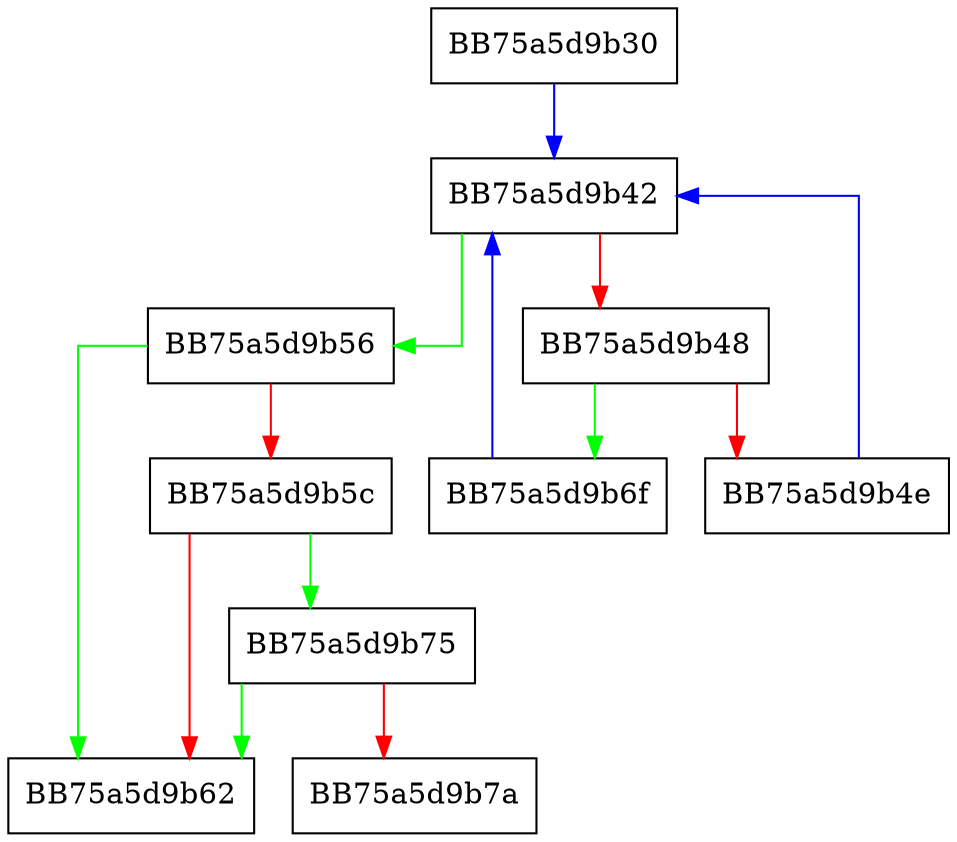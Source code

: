 digraph getLenStrm {
  node [shape="box"];
  graph [splines=ortho];
  BB75a5d9b30 -> BB75a5d9b42 [color="blue"];
  BB75a5d9b42 -> BB75a5d9b56 [color="green"];
  BB75a5d9b42 -> BB75a5d9b48 [color="red"];
  BB75a5d9b48 -> BB75a5d9b6f [color="green"];
  BB75a5d9b48 -> BB75a5d9b4e [color="red"];
  BB75a5d9b4e -> BB75a5d9b42 [color="blue"];
  BB75a5d9b56 -> BB75a5d9b62 [color="green"];
  BB75a5d9b56 -> BB75a5d9b5c [color="red"];
  BB75a5d9b5c -> BB75a5d9b75 [color="green"];
  BB75a5d9b5c -> BB75a5d9b62 [color="red"];
  BB75a5d9b6f -> BB75a5d9b42 [color="blue"];
  BB75a5d9b75 -> BB75a5d9b62 [color="green"];
  BB75a5d9b75 -> BB75a5d9b7a [color="red"];
}